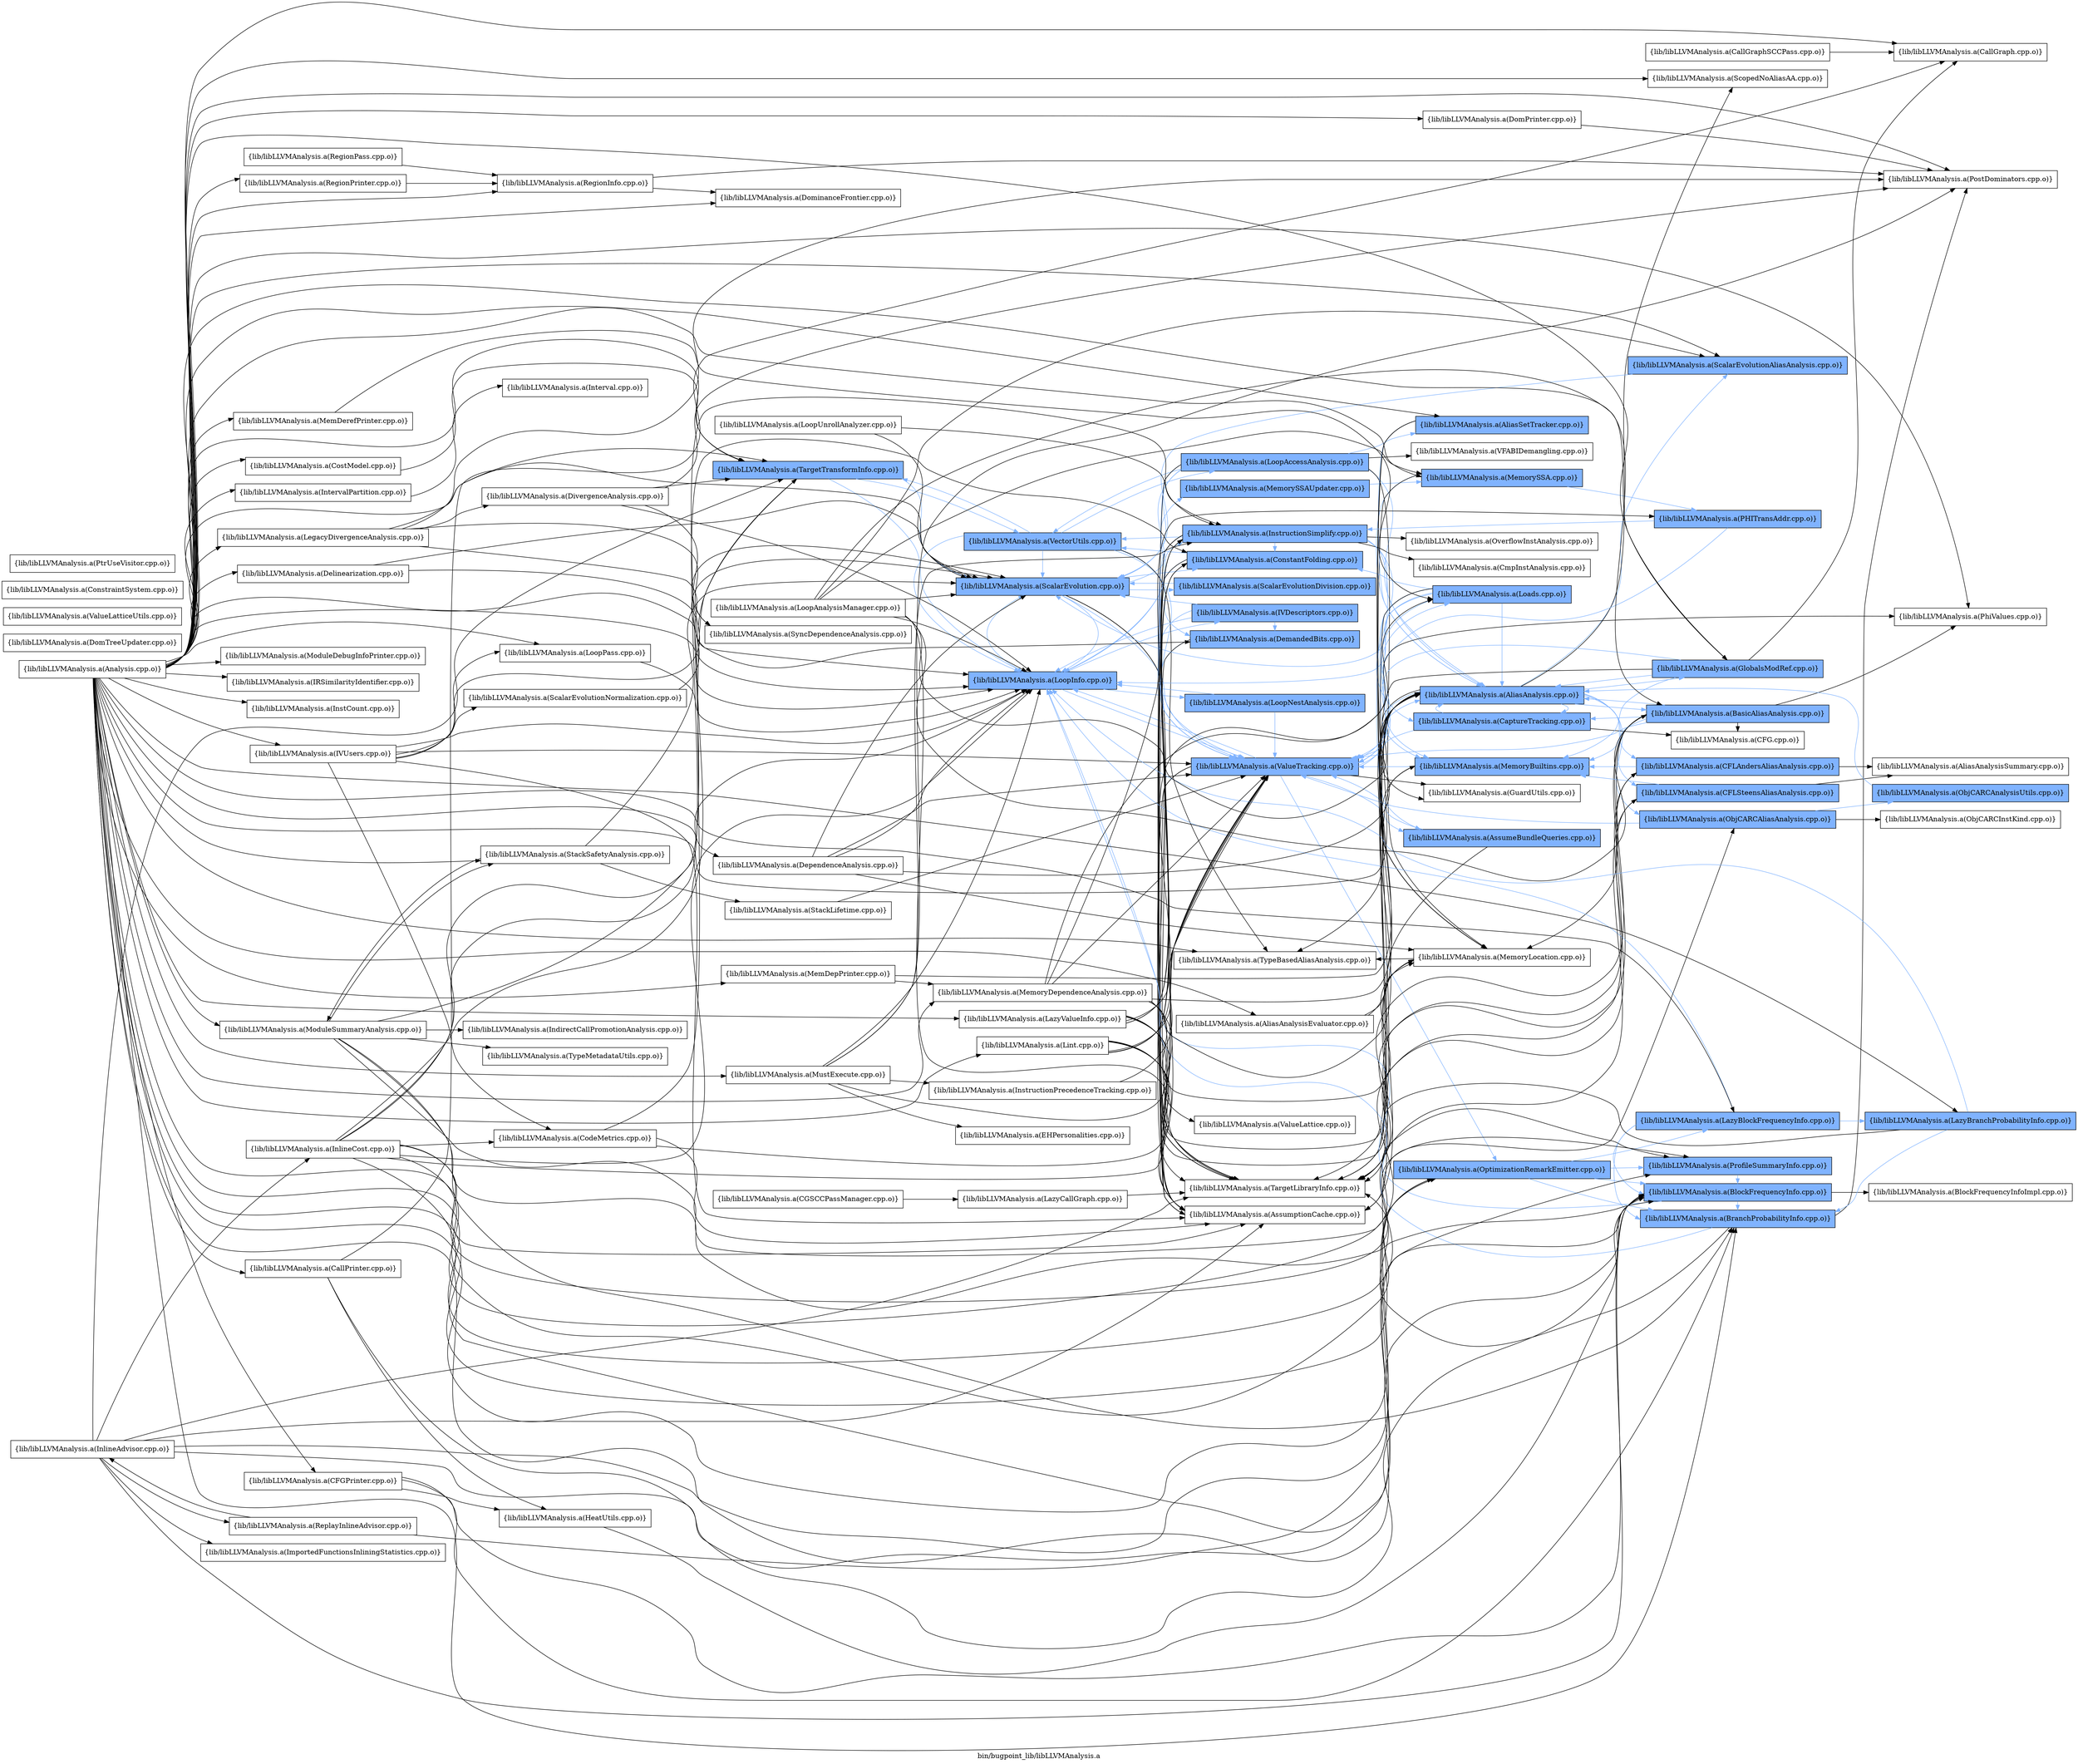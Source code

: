 digraph "bin/bugpoint_lib/libLLVMAnalysis.a" {
	label="bin/bugpoint_lib/libLLVMAnalysis.a";
	rankdir=LR;
	{ rank=same; Node0x55d75ad9ff48;  }
	{ rank=same; Node0x55d75ada60c8; Node0x55d75ada7978; Node0x55d75ad9d978;  }
	{ rank=same; Node0x55d75ada62f8; Node0x55d75ada5ad8; Node0x55d75ada8ff8; Node0x55d75ad9de28; Node0x55d75ad9dd88; Node0x55d75ad9d298; Node0x55d75ad990a8; Node0x55d75ada3508; Node0x55d75ada0308; Node0x55d75ad98248; Node0x55d75ad9fc78; Node0x55d75ad9cca8;  }
	{ rank=same; Node0x55d75adaa0d8; Node0x55d75ad9c7a8; Node0x55d75ada6898; Node0x55d75ad90778; Node0x55d75ad9a908; Node0x55d75ad96718; Node0x55d75ada79c8; Node0x55d75ad99e18; Node0x55d75ad98d38; Node0x55d75ada85a8; Node0x55d75ad9f318; Node0x55d75ada7fb8; Node0x55d75ada6988;  }
	{ rank=same; Node0x55d75ada5998; Node0x55d75ada8468; Node0x55d75ad9e418; Node0x55d75ad97258; Node0x55d75ad9afe8; Node0x55d75ad90f98; Node0x55d75ada32d8; Node0x55d75ad9ec38; Node0x55d75ad9e508; Node0x55d75ad989c8; Node0x55d75ad9ce38; Node0x55d75ada5b28; Node0x55d75ad98158;  }
	{ rank=same; Node0x55d75ad9ff48;  }
	{ rank=same; Node0x55d75ada60c8; Node0x55d75ada7978; Node0x55d75ad9d978;  }
	{ rank=same; Node0x55d75ada62f8; Node0x55d75ada5ad8; Node0x55d75ada8ff8; Node0x55d75ad9de28; Node0x55d75ad9dd88; Node0x55d75ad9d298; Node0x55d75ad990a8; Node0x55d75ada3508; Node0x55d75ada0308; Node0x55d75ad98248; Node0x55d75ad9fc78; Node0x55d75ad9cca8;  }
	{ rank=same; Node0x55d75adaa0d8; Node0x55d75ad9c7a8; Node0x55d75ada6898; Node0x55d75ad90778; Node0x55d75ad9a908; Node0x55d75ad96718; Node0x55d75ada79c8; Node0x55d75ad99e18; Node0x55d75ad98d38; Node0x55d75ada85a8; Node0x55d75ad9f318; Node0x55d75ada7fb8; Node0x55d75ada6988;  }
	{ rank=same; Node0x55d75ada5998; Node0x55d75ada8468; Node0x55d75ad9e418; Node0x55d75ad97258; Node0x55d75ad9afe8; Node0x55d75ad90f98; Node0x55d75ada32d8; Node0x55d75ad9ec38; Node0x55d75ad9e508; Node0x55d75ad989c8; Node0x55d75ad9ce38; Node0x55d75ada5b28; Node0x55d75ad98158;  }

	Node0x55d75ad9ff48 [shape=record,shape=box,group=1,style=filled,fillcolor="0.600000 0.5 1",label="{lib/libLLVMAnalysis.a(TargetTransformInfo.cpp.o)}"];
	Node0x55d75ad9ff48 -> Node0x55d75ada60c8[color="0.600000 0.5 1"];
	Node0x55d75ad9ff48 -> Node0x55d75ada7978[color="0.600000 0.5 1"];
	Node0x55d75ad9ff48 -> Node0x55d75ad9d978[color="0.600000 0.5 1"];
	Node0x55d75ad9c7a8 [shape=record,shape=box,group=1,style=filled,fillcolor="0.600000 0.5 1",label="{lib/libLLVMAnalysis.a(AliasAnalysis.cpp.o)}"];
	Node0x55d75ad9c7a8 -> Node0x55d75ada8468[color="0.600000 0.5 1"];
	Node0x55d75ad9c7a8 -> Node0x55d75ad9e418[color="0.600000 0.5 1"];
	Node0x55d75ad9c7a8 -> Node0x55d75ad97258[color="0.600000 0.5 1"];
	Node0x55d75ad9c7a8 -> Node0x55d75ad9afe8[color="0.600000 0.5 1"];
	Node0x55d75ad9c7a8 -> Node0x55d75ad99e18[color="0.600000 0.5 1"];
	Node0x55d75ad9c7a8 -> Node0x55d75ad90f98[color="0.600000 0.5 1"];
	Node0x55d75ad9c7a8 -> Node0x55d75ada7fb8;
	Node0x55d75ad9c7a8 -> Node0x55d75ada32d8[color="0.600000 0.5 1"];
	Node0x55d75ad9c7a8 -> Node0x55d75ada0308;
	Node0x55d75ad9c7a8 -> Node0x55d75ad9fc78;
	Node0x55d75ad9c7a8 -> Node0x55d75ad9ec38;
	Node0x55d75ad9c7a8 -> Node0x55d75ad9de28[color="0.600000 0.5 1"];
	Node0x55d75ad968f8 [shape=record,shape=box,group=0,label="{lib/libLLVMAnalysis.a(ModuleDebugInfoPrinter.cpp.o)}"];
	Node0x55d75ada9368 [shape=record,shape=box,group=0,label="{lib/libLLVMAnalysis.a(MustExecute.cpp.o)}"];
	Node0x55d75ada9368 -> Node0x55d75ada9ae8;
	Node0x55d75ada9368 -> Node0x55d75ad912b8;
	Node0x55d75ada9368 -> Node0x55d75ad990a8;
	Node0x55d75ada9368 -> Node0x55d75ada60c8;
	Node0x55d75ada9368 -> Node0x55d75ada5678;
	Node0x55d75ada9368 -> Node0x55d75ad9de28;
	Node0x55d75ada8468 [shape=record,shape=box,group=1,style=filled,fillcolor="0.600000 0.5 1",label="{lib/libLLVMAnalysis.a(ObjCARCAliasAnalysis.cpp.o)}"];
	Node0x55d75ada8468 -> Node0x55d75ada8be8[color="0.600000 0.5 1"];
	Node0x55d75ada8468 -> Node0x55d75ada8738;
	Node0x55d75ada8468 -> Node0x55d75ad9de28[color="0.600000 0.5 1"];
	Node0x55d75ad9f5e8 [shape=record,shape=box,group=0,label="{lib/libLLVMAnalysis.a(AliasAnalysisEvaluator.cpp.o)}"];
	Node0x55d75ad9f5e8 -> Node0x55d75ad9c7a8;
	Node0x55d75ad9f5e8 -> Node0x55d75ada7fb8;
	Node0x55d75ad9f318 [shape=record,shape=box,group=1,style=filled,fillcolor="0.600000 0.5 1",label="{lib/libLLVMAnalysis.a(AliasSetTracker.cpp.o)}"];
	Node0x55d75ad9f318 -> Node0x55d75ad9c7a8[color="0.600000 0.5 1"];
	Node0x55d75ad9f318 -> Node0x55d75ad90778;
	Node0x55d75ad9f318 -> Node0x55d75ada7fb8;
	Node0x55d75ad9f9f8 [shape=record,shape=box,group=0,label="{lib/libLLVMAnalysis.a(Analysis.cpp.o)}"];
	Node0x55d75ad9f9f8 -> Node0x55d75ad9c7a8;
	Node0x55d75ad9f9f8 -> Node0x55d75ad968f8;
	Node0x55d75ad9f9f8 -> Node0x55d75ad97618;
	Node0x55d75ad9f9f8 -> Node0x55d75ada9368;
	Node0x55d75ad9f9f8 -> Node0x55d75ada8468;
	Node0x55d75ad9f9f8 -> Node0x55d75ada6898;
	Node0x55d75ad9f9f8 -> Node0x55d75ad9f5e8;
	Node0x55d75ad9f9f8 -> Node0x55d75ad9f318;
	Node0x55d75ad9f9f8 -> Node0x55d75ad9e418;
	Node0x55d75ad9f9f8 -> Node0x55d75ad9e508;
	Node0x55d75ad9f9f8 -> Node0x55d75ad989c8;
	Node0x55d75ad9f9f8 -> Node0x55d75ad96538;
	Node0x55d75ad9f9f8 -> Node0x55d75ad97258;
	Node0x55d75ad9f9f8 -> Node0x55d75ad9afe8;
	Node0x55d75ad9f9f8 -> Node0x55d75ad9ad18;
	Node0x55d75ad9f9f8 -> Node0x55d75ad99ff8;
	Node0x55d75ad9f9f8 -> Node0x55d75ad98fb8;
	Node0x55d75ad9f9f8 -> Node0x55d75ad98dd8;
	Node0x55d75ad9f9f8 -> Node0x55d75ad98248;
	Node0x55d75ad9f9f8 -> Node0x55d75ad97fc8;
	Node0x55d75ad9f9f8 -> Node0x55d75ad979d8;
	Node0x55d75ad9f9f8 -> Node0x55d75ad91ad8;
	Node0x55d75ad9f9f8 -> Node0x55d75ad90f98;
	Node0x55d75ad9f9f8 -> Node0x55d75ad8f878;
	Node0x55d75ad9f9f8 -> Node0x55d75ad8f058;
	Node0x55d75ad9f9f8 -> Node0x55d75ad8e248;
	Node0x55d75ad9f9f8 -> Node0x55d75ad8dc58;
	Node0x55d75ad9f9f8 -> Node0x55d75ad9c488;
	Node0x55d75ad9f9f8 -> Node0x55d75ad9ce38;
	Node0x55d75ad9f9f8 -> Node0x55d75ad9ca78;
	Node0x55d75ad9f9f8 -> Node0x55d75ad99968;
	Node0x55d75ad9f9f8 -> Node0x55d75ad9b268;
	Node0x55d75ad9f9f8 -> Node0x55d75ada60c8;
	Node0x55d75ad9f9f8 -> Node0x55d75ada70b8;
	Node0x55d75ad9f9f8 -> Node0x55d75ada69d8;
	Node0x55d75ad9f9f8 -> Node0x55d75ada6cf8;
	Node0x55d75ad9f9f8 -> Node0x55d75ada7e28;
	Node0x55d75ad9f9f8 -> Node0x55d75adaa0d8;
	Node0x55d75ad9f9f8 -> Node0x55d75ada9e58;
	Node0x55d75ad9f9f8 -> Node0x55d75ada5678;
	Node0x55d75ad9f9f8 -> Node0x55d75ada62a8;
	Node0x55d75ad9f9f8 -> Node0x55d75ada71a8;
	Node0x55d75ad9f9f8 -> Node0x55d75ada7978;
	Node0x55d75ad9f9f8 -> Node0x55d75ada32d8;
	Node0x55d75ad9f9f8 -> Node0x55d75ada47c8;
	Node0x55d75ad9f9f8 -> Node0x55d75ad9ff48;
	Node0x55d75ad9f9f8 -> Node0x55d75ad9fc78;
	Node0x55d75ad9f9f8 -> Node0x55d75ad9ec38;
	Node0x55d75ad9e418 [shape=record,shape=box,group=1,style=filled,fillcolor="0.600000 0.5 1",label="{lib/libLLVMAnalysis.a(BasicAliasAnalysis.cpp.o)}"];
	Node0x55d75ad9e418 -> Node0x55d75ad9c7a8[color="0.600000 0.5 1"];
	Node0x55d75ad9e418 -> Node0x55d75ad9dd88;
	Node0x55d75ad9e418 -> Node0x55d75ad98158;
	Node0x55d75ad9e418 -> Node0x55d75ad99e18[color="0.600000 0.5 1"];
	Node0x55d75ad9e418 -> Node0x55d75ada85a8[color="0.600000 0.5 1"];
	Node0x55d75ad9e418 -> Node0x55d75ada7fb8;
	Node0x55d75ad9e418 -> Node0x55d75ada9e58;
	Node0x55d75ad9e418 -> Node0x55d75ada0308;
	Node0x55d75ad9e418 -> Node0x55d75ad9de28[color="0.600000 0.5 1"];
	Node0x55d75ad96538 [shape=record,shape=box,group=0,label="{lib/libLLVMAnalysis.a(CFGPrinter.cpp.o)}"];
	Node0x55d75ad96538 -> Node0x55d75ad9e508;
	Node0x55d75ad96538 -> Node0x55d75ad989c8;
	Node0x55d75ad96538 -> Node0x55d75ad90228;
	Node0x55d75ad97258 [shape=record,shape=box,group=1,style=filled,fillcolor="0.600000 0.5 1",label="{lib/libLLVMAnalysis.a(CFLAndersAliasAnalysis.cpp.o)}"];
	Node0x55d75ad97258 -> Node0x55d75ada5c68;
	Node0x55d75ad97258 -> Node0x55d75ada85a8[color="0.600000 0.5 1"];
	Node0x55d75ad97258 -> Node0x55d75ada0308;
	Node0x55d75ad9afe8 [shape=record,shape=box,group=1,style=filled,fillcolor="0.600000 0.5 1",label="{lib/libLLVMAnalysis.a(CFLSteensAliasAnalysis.cpp.o)}"];
	Node0x55d75ad9afe8 -> Node0x55d75ada5c68;
	Node0x55d75ad9afe8 -> Node0x55d75ada85a8[color="0.600000 0.5 1"];
	Node0x55d75ad9afe8 -> Node0x55d75ada0308;
	Node0x55d75ad99ff8 [shape=record,shape=box,group=0,label="{lib/libLLVMAnalysis.a(CallPrinter.cpp.o)}"];
	Node0x55d75ad99ff8 -> Node0x55d75ad9e508;
	Node0x55d75ad99ff8 -> Node0x55d75ad9ad18;
	Node0x55d75ad99ff8 -> Node0x55d75ad90228;
	Node0x55d75ad98fb8 [shape=record,shape=box,group=0,label="{lib/libLLVMAnalysis.a(CostModel.cpp.o)}"];
	Node0x55d75ad98fb8 -> Node0x55d75ad9ff48;
	Node0x55d75ad97fc8 [shape=record,shape=box,group=0,label="{lib/libLLVMAnalysis.a(DependenceAnalysis.cpp.o)}"];
	Node0x55d75ad97fc8 -> Node0x55d75ad9c7a8;
	Node0x55d75ad97fc8 -> Node0x55d75ada60c8;
	Node0x55d75ad97fc8 -> Node0x55d75ada7fb8;
	Node0x55d75ad97fc8 -> Node0x55d75ada7978;
	Node0x55d75ad97fc8 -> Node0x55d75ad9de28;
	Node0x55d75ad979d8 [shape=record,shape=box,group=0,label="{lib/libLLVMAnalysis.a(DomPrinter.cpp.o)}"];
	Node0x55d75ad979d8 -> Node0x55d75ada5678;
	Node0x55d75ad90f98 [shape=record,shape=box,group=1,style=filled,fillcolor="0.600000 0.5 1",label="{lib/libLLVMAnalysis.a(GlobalsModRef.cpp.o)}"];
	Node0x55d75ad90f98 -> Node0x55d75ad9c7a8[color="0.600000 0.5 1"];
	Node0x55d75ad90f98 -> Node0x55d75ad9ad18;
	Node0x55d75ad90f98 -> Node0x55d75ada85a8[color="0.600000 0.5 1"];
	Node0x55d75ad90f98 -> Node0x55d75ada0308;
	Node0x55d75ad90f98 -> Node0x55d75ad9de28[color="0.600000 0.5 1"];
	Node0x55d75ad8e248 [shape=record,shape=box,group=0,label="{lib/libLLVMAnalysis.a(InstCount.cpp.o)}"];
	Node0x55d75ad8dc58 [shape=record,shape=box,group=0,label="{lib/libLLVMAnalysis.a(IntervalPartition.cpp.o)}"];
	Node0x55d75ad8dc58 -> Node0x55d75ad8d438;
	Node0x55d75ad9ca78 [shape=record,shape=box,group=0,label="{lib/libLLVMAnalysis.a(LazyValueInfo.cpp.o)}"];
	Node0x55d75ad9ca78 -> Node0x55d75ad9dd88;
	Node0x55d75ad9ca78 -> Node0x55d75ad9d298;
	Node0x55d75ad9ca78 -> Node0x55d75ad990a8;
	Node0x55d75ad9ca78 -> Node0x55d75ada0308;
	Node0x55d75ad9ca78 -> Node0x55d75ad9e148;
	Node0x55d75ad9ca78 -> Node0x55d75ad9de28;
	Node0x55d75ad99968 [shape=record,shape=box,group=0,label="{lib/libLLVMAnalysis.a(LegacyDivergenceAnalysis.cpp.o)}"];
	Node0x55d75ad99968 -> Node0x55d75ad9a638;
	Node0x55d75ad99968 -> Node0x55d75ada60c8;
	Node0x55d75ad99968 -> Node0x55d75ada5678;
	Node0x55d75ad99968 -> Node0x55d75ada1488;
	Node0x55d75ad99968 -> Node0x55d75ad9ff48;
	Node0x55d75ad9b268 [shape=record,shape=box,group=0,label="{lib/libLLVMAnalysis.a(Lint.cpp.o)}"];
	Node0x55d75ad9b268 -> Node0x55d75ad9c7a8;
	Node0x55d75ad9b268 -> Node0x55d75ad9dd88;
	Node0x55d75ad9b268 -> Node0x55d75ad9d298;
	Node0x55d75ad9b268 -> Node0x55d75ad990a8;
	Node0x55d75ad9b268 -> Node0x55d75ad9a908;
	Node0x55d75ad9b268 -> Node0x55d75ada7fb8;
	Node0x55d75ad9b268 -> Node0x55d75ada0308;
	Node0x55d75ad9b268 -> Node0x55d75ad9de28;
	Node0x55d75ada69d8 [shape=record,shape=box,group=0,label="{lib/libLLVMAnalysis.a(MemDepPrinter.cpp.o)}"];
	Node0x55d75ada69d8 -> Node0x55d75ad9c7a8;
	Node0x55d75ada69d8 -> Node0x55d75ada7e28;
	Node0x55d75ada6cf8 [shape=record,shape=box,group=0,label="{lib/libLLVMAnalysis.a(MemDerefPrinter.cpp.o)}"];
	Node0x55d75ada6cf8 -> Node0x55d75ad9a908;
	Node0x55d75ada5678 [shape=record,shape=box,group=0,label="{lib/libLLVMAnalysis.a(PostDominators.cpp.o)}"];
	Node0x55d75ada62a8 [shape=record,shape=box,group=0,label="{lib/libLLVMAnalysis.a(RegionInfo.cpp.o)}"];
	Node0x55d75ada62a8 -> Node0x55d75ad91ad8;
	Node0x55d75ada62a8 -> Node0x55d75ada5678;
	Node0x55d75ada6a28 [shape=record,shape=box,group=0,label="{lib/libLLVMAnalysis.a(RegionPass.cpp.o)}"];
	Node0x55d75ada6a28 -> Node0x55d75ada62a8;
	Node0x55d75ada71a8 [shape=record,shape=box,group=0,label="{lib/libLLVMAnalysis.a(RegionPrinter.cpp.o)}"];
	Node0x55d75ada71a8 -> Node0x55d75ada62a8;
	Node0x55d75ada7978 [shape=record,shape=box,group=1,style=filled,fillcolor="0.600000 0.5 1",label="{lib/libLLVMAnalysis.a(ScalarEvolution.cpp.o)}"];
	Node0x55d75ada7978 -> Node0x55d75ad9dd88;
	Node0x55d75ada7978 -> Node0x55d75ad9d298[color="0.600000 0.5 1"];
	Node0x55d75ada7978 -> Node0x55d75ad990a8[color="0.600000 0.5 1"];
	Node0x55d75ada7978 -> Node0x55d75ada60c8[color="0.600000 0.5 1"];
	Node0x55d75ada7978 -> Node0x55d75ada3508[color="0.600000 0.5 1"];
	Node0x55d75ada7978 -> Node0x55d75ada0308;
	Node0x55d75ada7978 -> Node0x55d75ad9de28[color="0.600000 0.5 1"];
	Node0x55d75ada32d8 [shape=record,shape=box,group=1,style=filled,fillcolor="0.600000 0.5 1",label="{lib/libLLVMAnalysis.a(ScalarEvolutionAliasAnalysis.cpp.o)}"];
	Node0x55d75ada32d8 -> Node0x55d75ada7978[color="0.600000 0.5 1"];
	Node0x55d75ada0308 [shape=record,shape=box,group=0,label="{lib/libLLVMAnalysis.a(TargetLibraryInfo.cpp.o)}"];
	Node0x55d75ad9fc78 [shape=record,shape=box,group=0,label="{lib/libLLVMAnalysis.a(TypeBasedAliasAnalysis.cpp.o)}"];
	Node0x55d75ad9ec38 [shape=record,shape=box,group=0,label="{lib/libLLVMAnalysis.a(ScopedNoAliasAA.cpp.o)}"];
	Node0x55d75ad912b8 [shape=record,shape=box,group=0,label="{lib/libLLVMAnalysis.a(EHPersonalities.cpp.o)}"];
	Node0x55d75ad9d978 [shape=record,shape=box,group=1,style=filled,fillcolor="0.600000 0.5 1",label="{lib/libLLVMAnalysis.a(VectorUtils.cpp.o)}"];
	Node0x55d75ad9d978 -> Node0x55d75ad98248[color="0.600000 0.5 1"];
	Node0x55d75ad9d978 -> Node0x55d75ada60c8[color="0.600000 0.5 1"];
	Node0x55d75ad9d978 -> Node0x55d75ada7978[color="0.600000 0.5 1"];
	Node0x55d75ad9d978 -> Node0x55d75ad9ff48[color="0.600000 0.5 1"];
	Node0x55d75ad9d978 -> Node0x55d75ad9fc78;
	Node0x55d75ad9d978 -> Node0x55d75ad9de28[color="0.600000 0.5 1"];
	Node0x55d75ad9d978 -> Node0x55d75ad9cca8[color="0.600000 0.5 1"];
	Node0x55d75ad9de28 [shape=record,shape=box,group=1,style=filled,fillcolor="0.600000 0.5 1",label="{lib/libLLVMAnalysis.a(ValueTracking.cpp.o)}"];
	Node0x55d75ad9de28 -> Node0x55d75ad9c7a8[color="0.600000 0.5 1"];
	Node0x55d75ad9de28 -> Node0x55d75ada6898[color="0.600000 0.5 1"];
	Node0x55d75ad9de28 -> Node0x55d75ad9dd88;
	Node0x55d75ad9de28 -> Node0x55d75ad90778;
	Node0x55d75ad9de28 -> Node0x55d75ad9a908[color="0.600000 0.5 1"];
	Node0x55d75ad9de28 -> Node0x55d75ad96718[color="0.600000 0.5 1"];
	Node0x55d75ad9de28 -> Node0x55d75ada60c8[color="0.600000 0.5 1"];
	Node0x55d75ad9de28 -> Node0x55d75ada0308;
	Node0x55d75ada5b28 [shape=record,shape=box,group=1,style=filled,fillcolor="0.600000 0.5 1",label="{lib/libLLVMAnalysis.a(ProfileSummaryInfo.cpp.o)}"];
	Node0x55d75ada5b28 -> Node0x55d75ad9e508[color="0.600000 0.5 1"];
	Node0x55d75ad96d08 [shape=record,shape=box,group=0,label="{lib/libLLVMAnalysis.a(DomTreeUpdater.cpp.o)}"];
	Node0x55d75ada60c8 [shape=record,shape=box,group=1,style=filled,fillcolor="0.600000 0.5 1",label="{lib/libLLVMAnalysis.a(LoopInfo.cpp.o)}"];
	Node0x55d75ada60c8 -> Node0x55d75ada62f8[color="0.600000 0.5 1"];
	Node0x55d75ada60c8 -> Node0x55d75ada5ad8[color="0.600000 0.5 1"];
	Node0x55d75ada60c8 -> Node0x55d75ada8ff8[color="0.600000 0.5 1"];
	Node0x55d75ada60c8 -> Node0x55d75ada7978[color="0.600000 0.5 1"];
	Node0x55d75ada60c8 -> Node0x55d75ad9de28[color="0.600000 0.5 1"];
	Node0x55d75ad99e18 [shape=record,shape=box,group=1,style=filled,fillcolor="0.600000 0.5 1",label="{lib/libLLVMAnalysis.a(CaptureTracking.cpp.o)}"];
	Node0x55d75ad99e18 -> Node0x55d75ad9c7a8[color="0.600000 0.5 1"];
	Node0x55d75ad99e18 -> Node0x55d75ad98158;
	Node0x55d75ad99e18 -> Node0x55d75ad9de28[color="0.600000 0.5 1"];
	Node0x55d75ada7fb8 [shape=record,shape=box,group=0,label="{lib/libLLVMAnalysis.a(MemoryLocation.cpp.o)}"];
	Node0x55d75ada7fb8 -> Node0x55d75ada0308;
	Node0x55d75ada7fb8 -> Node0x55d75ad9fc78;
	Node0x55d75ad90778 [shape=record,shape=box,group=0,label="{lib/libLLVMAnalysis.a(GuardUtils.cpp.o)}"];
	Node0x55d75ad97618 [shape=record,shape=box,group=0,label="{lib/libLLVMAnalysis.a(ModuleSummaryAnalysis.cpp.o)}"];
	Node0x55d75ad97618 -> Node0x55d75ada9688;
	Node0x55d75ad97618 -> Node0x55d75ad9e508;
	Node0x55d75ad97618 -> Node0x55d75ad989c8;
	Node0x55d75ad97618 -> Node0x55d75ada60c8;
	Node0x55d75ad97618 -> Node0x55d75ada5b28;
	Node0x55d75ad97618 -> Node0x55d75ada47c8;
	Node0x55d75ad97618 -> Node0x55d75ad9ef58;
	Node0x55d75ada6898 [shape=record,shape=box,group=1,style=filled,fillcolor="0.600000 0.5 1",label="{lib/libLLVMAnalysis.a(OptimizationRemarkEmitter.cpp.o)}"];
	Node0x55d75ada6898 -> Node0x55d75ad9e508[color="0.600000 0.5 1"];
	Node0x55d75ada6898 -> Node0x55d75ad989c8[color="0.600000 0.5 1"];
	Node0x55d75ada6898 -> Node0x55d75ad9ce38[color="0.600000 0.5 1"];
	Node0x55d75ada6898 -> Node0x55d75ada5b28[color="0.600000 0.5 1"];
	Node0x55d75ad9e508 [shape=record,shape=box,group=1,style=filled,fillcolor="0.600000 0.5 1",label="{lib/libLLVMAnalysis.a(BlockFrequencyInfo.cpp.o)}"];
	Node0x55d75ad9e508 -> Node0x55d75ad97d98;
	Node0x55d75ad9e508 -> Node0x55d75ad989c8[color="0.600000 0.5 1"];
	Node0x55d75ad9e508 -> Node0x55d75ada60c8[color="0.600000 0.5 1"];
	Node0x55d75ad989c8 [shape=record,shape=box,group=1,style=filled,fillcolor="0.600000 0.5 1",label="{lib/libLLVMAnalysis.a(BranchProbabilityInfo.cpp.o)}"];
	Node0x55d75ad989c8 -> Node0x55d75ada60c8[color="0.600000 0.5 1"];
	Node0x55d75ad989c8 -> Node0x55d75ada5678;
	Node0x55d75ad989c8 -> Node0x55d75ada0308;
	Node0x55d75ad9ad18 [shape=record,shape=box,group=0,label="{lib/libLLVMAnalysis.a(CallGraph.cpp.o)}"];
	Node0x55d75ad98dd8 [shape=record,shape=box,group=0,label="{lib/libLLVMAnalysis.a(Delinearization.cpp.o)}"];
	Node0x55d75ad98dd8 -> Node0x55d75ada60c8;
	Node0x55d75ad98dd8 -> Node0x55d75ada7978;
	Node0x55d75ad98248 [shape=record,shape=box,group=1,style=filled,fillcolor="0.600000 0.5 1",label="{lib/libLLVMAnalysis.a(DemandedBits.cpp.o)}"];
	Node0x55d75ad98248 -> Node0x55d75ad9dd88;
	Node0x55d75ad98248 -> Node0x55d75ad9de28[color="0.600000 0.5 1"];
	Node0x55d75ad91ad8 [shape=record,shape=box,group=0,label="{lib/libLLVMAnalysis.a(DominanceFrontier.cpp.o)}"];
	Node0x55d75ad8f878 [shape=record,shape=box,group=0,label="{lib/libLLVMAnalysis.a(IRSimilarityIdentifier.cpp.o)}"];
	Node0x55d75ad8f058 [shape=record,shape=box,group=0,label="{lib/libLLVMAnalysis.a(IVUsers.cpp.o)}"];
	Node0x55d75ad8f058 -> Node0x55d75ad9dd88;
	Node0x55d75ad8f058 -> Node0x55d75ad8ea18;
	Node0x55d75ad8f058 -> Node0x55d75ada60c8;
	Node0x55d75ad8f058 -> Node0x55d75ada70b8;
	Node0x55d75ad8f058 -> Node0x55d75ada7978;
	Node0x55d75ad8f058 -> Node0x55d75ada4228;
	Node0x55d75ad8f058 -> Node0x55d75ad9de28;
	Node0x55d75ad9c488 [shape=record,shape=box,group=1,style=filled,fillcolor="0.600000 0.5 1",label="{lib/libLLVMAnalysis.a(LazyBranchProbabilityInfo.cpp.o)}"];
	Node0x55d75ad9c488 -> Node0x55d75ad989c8[color="0.600000 0.5 1"];
	Node0x55d75ad9c488 -> Node0x55d75ada60c8[color="0.600000 0.5 1"];
	Node0x55d75ad9c488 -> Node0x55d75ada0308;
	Node0x55d75ad9ce38 [shape=record,shape=box,group=1,style=filled,fillcolor="0.600000 0.5 1",label="{lib/libLLVMAnalysis.a(LazyBlockFrequencyInfo.cpp.o)}"];
	Node0x55d75ad9ce38 -> Node0x55d75ad9e508[color="0.600000 0.5 1"];
	Node0x55d75ad9ce38 -> Node0x55d75ad989c8[color="0.600000 0.5 1"];
	Node0x55d75ad9ce38 -> Node0x55d75ad9c488[color="0.600000 0.5 1"];
	Node0x55d75ad9ce38 -> Node0x55d75ada60c8[color="0.600000 0.5 1"];
	Node0x55d75ada70b8 [shape=record,shape=box,group=0,label="{lib/libLLVMAnalysis.a(LoopPass.cpp.o)}"];
	Node0x55d75ada70b8 -> Node0x55d75ada60c8;
	Node0x55d75ada7e28 [shape=record,shape=box,group=0,label="{lib/libLLVMAnalysis.a(MemoryDependenceAnalysis.cpp.o)}"];
	Node0x55d75ada7e28 -> Node0x55d75ad9c7a8;
	Node0x55d75ada7e28 -> Node0x55d75ada5998;
	Node0x55d75ada7e28 -> Node0x55d75ad9dd88;
	Node0x55d75ada7e28 -> Node0x55d75ada85a8;
	Node0x55d75ada7e28 -> Node0x55d75ada7fb8;
	Node0x55d75ada7e28 -> Node0x55d75ada9e58;
	Node0x55d75ada7e28 -> Node0x55d75ada0308;
	Node0x55d75ada7e28 -> Node0x55d75ad9de28;
	Node0x55d75adaa0d8 [shape=record,shape=box,group=1,style=filled,fillcolor="0.600000 0.5 1",label="{lib/libLLVMAnalysis.a(MemorySSA.cpp.o)}"];
	Node0x55d75adaa0d8 -> Node0x55d75ad9c7a8[color="0.600000 0.5 1"];
	Node0x55d75adaa0d8 -> Node0x55d75ada5998[color="0.600000 0.5 1"];
	Node0x55d75adaa0d8 -> Node0x55d75ada7fb8;
	Node0x55d75ada9e58 [shape=record,shape=box,group=0,label="{lib/libLLVMAnalysis.a(PhiValues.cpp.o)}"];
	Node0x55d75ada47c8 [shape=record,shape=box,group=0,label="{lib/libLLVMAnalysis.a(StackSafetyAnalysis.cpp.o)}"];
	Node0x55d75ada47c8 -> Node0x55d75ad97618;
	Node0x55d75ada47c8 -> Node0x55d75ada7978;
	Node0x55d75ada47c8 -> Node0x55d75ada1118;
	Node0x55d75ad9dd88 [shape=record,shape=box,group=0,label="{lib/libLLVMAnalysis.a(AssumptionCache.cpp.o)}"];
	Node0x55d75ad98158 [shape=record,shape=box,group=0,label="{lib/libLLVMAnalysis.a(CFG.cpp.o)}"];
	Node0x55d75ada85a8 [shape=record,shape=box,group=1,style=filled,fillcolor="0.600000 0.5 1",label="{lib/libLLVMAnalysis.a(MemoryBuiltins.cpp.o)}"];
	Node0x55d75ada85a8 -> Node0x55d75ada0308;
	Node0x55d75ada85a8 -> Node0x55d75ad9de28[color="0.600000 0.5 1"];
	Node0x55d75ad97d98 [shape=record,shape=box,group=0,label="{lib/libLLVMAnalysis.a(BlockFrequencyInfoImpl.cpp.o)}"];
	Node0x55d75ad90228 [shape=record,shape=box,group=0,label="{lib/libLLVMAnalysis.a(HeatUtils.cpp.o)}"];
	Node0x55d75ad90228 -> Node0x55d75ad9e508;
	Node0x55d75ada5c68 [shape=record,shape=box,group=0,label="{lib/libLLVMAnalysis.a(AliasAnalysisSummary.cpp.o)}"];
	Node0x55d75ad8ea18 [shape=record,shape=box,group=0,label="{lib/libLLVMAnalysis.a(CodeMetrics.cpp.o)}"];
	Node0x55d75ad8ea18 -> Node0x55d75ad9dd88;
	Node0x55d75ad8ea18 -> Node0x55d75ad9ff48;
	Node0x55d75ad8ea18 -> Node0x55d75ad9de28;
	Node0x55d75ada4228 [shape=record,shape=box,group=0,label="{lib/libLLVMAnalysis.a(ScalarEvolutionNormalization.cpp.o)}"];
	Node0x55d75ada4228 -> Node0x55d75ada7978;
	Node0x55d75ad8d438 [shape=record,shape=box,group=0,label="{lib/libLLVMAnalysis.a(Interval.cpp.o)}"];
	Node0x55d75ad9d298 [shape=record,shape=box,group=1,style=filled,fillcolor="0.600000 0.5 1",label="{lib/libLLVMAnalysis.a(ConstantFolding.cpp.o)}"];
	Node0x55d75ad9d298 -> Node0x55d75ada0308;
	Node0x55d75ad9d298 -> Node0x55d75ad9de28[color="0.600000 0.5 1"];
	Node0x55d75ad9d298 -> Node0x55d75ad9d978[color="0.600000 0.5 1"];
	Node0x55d75ad990a8 [shape=record,shape=box,group=1,style=filled,fillcolor="0.600000 0.5 1",label="{lib/libLLVMAnalysis.a(InstructionSimplify.cpp.o)}"];
	Node0x55d75ad990a8 -> Node0x55d75ad9c7a8[color="0.600000 0.5 1"];
	Node0x55d75ad990a8 -> Node0x55d75ada79c8;
	Node0x55d75ad990a8 -> Node0x55d75ad9dd88;
	Node0x55d75ad990a8 -> Node0x55d75ad99e18[color="0.600000 0.5 1"];
	Node0x55d75ad990a8 -> Node0x55d75ad9d298[color="0.600000 0.5 1"];
	Node0x55d75ad990a8 -> Node0x55d75ad98d38;
	Node0x55d75ad990a8 -> Node0x55d75ada85a8[color="0.600000 0.5 1"];
	Node0x55d75ad990a8 -> Node0x55d75ada0308;
	Node0x55d75ad990a8 -> Node0x55d75ad9de28[color="0.600000 0.5 1"];
	Node0x55d75ad990a8 -> Node0x55d75ad9d978[color="0.600000 0.5 1"];
	Node0x55d75ad9e148 [shape=record,shape=box,group=0,label="{lib/libLLVMAnalysis.a(ValueLattice.cpp.o)}"];
	Node0x55d75ada79c8 [shape=record,shape=box,group=0,label="{lib/libLLVMAnalysis.a(OverflowInstAnalysis.cpp.o)}"];
	Node0x55d75ad98d38 [shape=record,shape=box,group=0,label="{lib/libLLVMAnalysis.a(CmpInstAnalysis.cpp.o)}"];
	Node0x55d75ad9a638 [shape=record,shape=box,group=0,label="{lib/libLLVMAnalysis.a(DivergenceAnalysis.cpp.o)}"];
	Node0x55d75ad9a638 -> Node0x55d75ada60c8;
	Node0x55d75ad9a638 -> Node0x55d75ada5678;
	Node0x55d75ad9a638 -> Node0x55d75ada1488;
	Node0x55d75ad9a638 -> Node0x55d75ad9ff48;
	Node0x55d75ada1488 [shape=record,shape=box,group=0,label="{lib/libLLVMAnalysis.a(SyncDependenceAnalysis.cpp.o)}"];
	Node0x55d75ad9a908 [shape=record,shape=box,group=1,style=filled,fillcolor="0.600000 0.5 1",label="{lib/libLLVMAnalysis.a(Loads.cpp.o)}"];
	Node0x55d75ad9a908 -> Node0x55d75ad9c7a8[color="0.600000 0.5 1"];
	Node0x55d75ad9a908 -> Node0x55d75ad9d298[color="0.600000 0.5 1"];
	Node0x55d75ad9a908 -> Node0x55d75ad96718[color="0.600000 0.5 1"];
	Node0x55d75ad9a908 -> Node0x55d75ada60c8[color="0.600000 0.5 1"];
	Node0x55d75ad9a908 -> Node0x55d75ada85a8[color="0.600000 0.5 1"];
	Node0x55d75ad9a908 -> Node0x55d75ada7fb8;
	Node0x55d75ad9a908 -> Node0x55d75ada7978[color="0.600000 0.5 1"];
	Node0x55d75ad9a908 -> Node0x55d75ad9de28[color="0.600000 0.5 1"];
	Node0x55d75ad96718 [shape=record,shape=box,group=1,style=filled,fillcolor="0.600000 0.5 1",label="{lib/libLLVMAnalysis.a(AssumeBundleQueries.cpp.o)}"];
	Node0x55d75ad96718 -> Node0x55d75ad9dd88;
	Node0x55d75ad96718 -> Node0x55d75ad9de28[color="0.600000 0.5 1"];
	Node0x55d75ada62f8 [shape=record,shape=box,group=1,style=filled,fillcolor="0.600000 0.5 1",label="{lib/libLLVMAnalysis.a(IVDescriptors.cpp.o)}"];
	Node0x55d75ada62f8 -> Node0x55d75ad98248[color="0.600000 0.5 1"];
	Node0x55d75ada62f8 -> Node0x55d75ada60c8[color="0.600000 0.5 1"];
	Node0x55d75ada62f8 -> Node0x55d75ada7978[color="0.600000 0.5 1"];
	Node0x55d75ada62f8 -> Node0x55d75ad9de28[color="0.600000 0.5 1"];
	Node0x55d75ada5ad8 [shape=record,shape=box,group=1,style=filled,fillcolor="0.600000 0.5 1",label="{lib/libLLVMAnalysis.a(LoopNestAnalysis.cpp.o)}"];
	Node0x55d75ada5ad8 -> Node0x55d75ada60c8[color="0.600000 0.5 1"];
	Node0x55d75ada5ad8 -> Node0x55d75ad9de28[color="0.600000 0.5 1"];
	Node0x55d75ada8ff8 [shape=record,shape=box,group=1,style=filled,fillcolor="0.600000 0.5 1",label="{lib/libLLVMAnalysis.a(MemorySSAUpdater.cpp.o)}"];
	Node0x55d75ada8ff8 -> Node0x55d75adaa0d8[color="0.600000 0.5 1"];
	Node0x55d75ada5998 [shape=record,shape=box,group=1,style=filled,fillcolor="0.600000 0.5 1",label="{lib/libLLVMAnalysis.a(PHITransAddr.cpp.o)}"];
	Node0x55d75ada5998 -> Node0x55d75ad990a8[color="0.600000 0.5 1"];
	Node0x55d75ada5998 -> Node0x55d75ad9de28[color="0.600000 0.5 1"];
	Node0x55d75ada9688 [shape=record,shape=box,group=0,label="{lib/libLLVMAnalysis.a(IndirectCallPromotionAnalysis.cpp.o)}"];
	Node0x55d75ad9ef58 [shape=record,shape=box,group=0,label="{lib/libLLVMAnalysis.a(TypeMetadataUtils.cpp.o)}"];
	Node0x55d75ada9ae8 [shape=record,shape=box,group=0,label="{lib/libLLVMAnalysis.a(InstructionPrecedenceTracking.cpp.o)}"];
	Node0x55d75ada9ae8 -> Node0x55d75ad9de28;
	Node0x55d75ada8be8 [shape=record,shape=box,group=1,style=filled,fillcolor="0.600000 0.5 1",label="{lib/libLLVMAnalysis.a(ObjCARCAnalysisUtils.cpp.o)}"];
	Node0x55d75ada8be8 -> Node0x55d75ad9c7a8[color="0.600000 0.5 1"];
	Node0x55d75ada8738 [shape=record,shape=box,group=0,label="{lib/libLLVMAnalysis.a(ObjCARCInstKind.cpp.o)}"];
	Node0x55d75ada3508 [shape=record,shape=box,group=1,style=filled,fillcolor="0.600000 0.5 1",label="{lib/libLLVMAnalysis.a(ScalarEvolutionDivision.cpp.o)}"];
	Node0x55d75ada3508 -> Node0x55d75ada7978[color="0.600000 0.5 1"];
	Node0x55d75ada1118 [shape=record,shape=box,group=0,label="{lib/libLLVMAnalysis.a(StackLifetime.cpp.o)}"];
	Node0x55d75ada1118 -> Node0x55d75ad9de28;
	Node0x55d75ad9cca8 [shape=record,shape=box,group=1,style=filled,fillcolor="0.600000 0.5 1",label="{lib/libLLVMAnalysis.a(LoopAccessAnalysis.cpp.o)}"];
	Node0x55d75ad9cca8 -> Node0x55d75ad9c7a8[color="0.600000 0.5 1"];
	Node0x55d75ad9cca8 -> Node0x55d75ad9f318[color="0.600000 0.5 1"];
	Node0x55d75ad9cca8 -> Node0x55d75ada60c8[color="0.600000 0.5 1"];
	Node0x55d75ad9cca8 -> Node0x55d75ada7fb8;
	Node0x55d75ad9cca8 -> Node0x55d75ada7978[color="0.600000 0.5 1"];
	Node0x55d75ad9cca8 -> Node0x55d75ada0308;
	Node0x55d75ad9cca8 -> Node0x55d75ad9de28[color="0.600000 0.5 1"];
	Node0x55d75ad9cca8 -> Node0x55d75ad9d978[color="0.600000 0.5 1"];
	Node0x55d75ad9cca8 -> Node0x55d75ada6988;
	Node0x55d75ada6988 [shape=record,shape=box,group=0,label="{lib/libLLVMAnalysis.a(VFABIDemangling.cpp.o)}"];
	Node0x55d75ada57b8 [shape=record,shape=box,group=0,label="{lib/libLLVMAnalysis.a(InlineCost.cpp.o)}"];
	Node0x55d75ada57b8 -> Node0x55d75ada6898;
	Node0x55d75ada57b8 -> Node0x55d75ad9dd88;
	Node0x55d75ada57b8 -> Node0x55d75ad9e508;
	Node0x55d75ada57b8 -> Node0x55d75ad8ea18;
	Node0x55d75ada57b8 -> Node0x55d75ad9d298;
	Node0x55d75ada57b8 -> Node0x55d75ad990a8;
	Node0x55d75ada57b8 -> Node0x55d75ada60c8;
	Node0x55d75ada57b8 -> Node0x55d75ada5b28;
	Node0x55d75ada57b8 -> Node0x55d75ad9ff48;
	Node0x55d75ada57b8 -> Node0x55d75ad9de28;
	Node0x55d75ada0218 [shape=record,shape=box,group=0,label="{lib/libLLVMAnalysis.a(CallGraphSCCPass.cpp.o)}"];
	Node0x55d75ada0218 -> Node0x55d75ad9ad18;
	Node0x55d75ad8eab8 [shape=record,shape=box,group=0,label="{lib/libLLVMAnalysis.a(InlineAdvisor.cpp.o)}"];
	Node0x55d75ad8eab8 -> Node0x55d75ada6898;
	Node0x55d75ad8eab8 -> Node0x55d75ad9dd88;
	Node0x55d75ad8eab8 -> Node0x55d75ad9e508;
	Node0x55d75ad8eab8 -> Node0x55d75ada5b28;
	Node0x55d75ad8eab8 -> Node0x55d75ada0308;
	Node0x55d75ad8eab8 -> Node0x55d75ad9ff48;
	Node0x55d75ad8eab8 -> Node0x55d75ada57b8;
	Node0x55d75ad8eab8 -> Node0x55d75ad8c4e8;
	Node0x55d75ad8eab8 -> Node0x55d75ad98f68;
	Node0x55d75ad8c4e8 [shape=record,shape=box,group=0,label="{lib/libLLVMAnalysis.a(ImportedFunctionsInliningStatistics.cpp.o)}"];
	Node0x55d75ad98f68 [shape=record,shape=box,group=0,label="{lib/libLLVMAnalysis.a(ReplayInlineAdvisor.cpp.o)}"];
	Node0x55d75ad98f68 -> Node0x55d75ada6898;
	Node0x55d75ad98f68 -> Node0x55d75ad8eab8;
	Node0x55d75ad9a958 [shape=record,shape=box,group=0,label="{lib/libLLVMAnalysis.a(CGSCCPassManager.cpp.o)}"];
	Node0x55d75ad9a958 -> Node0x55d75ad9b038;
	Node0x55d75ad9b038 [shape=record,shape=box,group=0,label="{lib/libLLVMAnalysis.a(LazyCallGraph.cpp.o)}"];
	Node0x55d75ad9b038 -> Node0x55d75ada0308;
	Node0x55d75ad9be98 [shape=record,shape=box,group=0,label="{lib/libLLVMAnalysis.a(ValueLatticeUtils.cpp.o)}"];
	Node0x55d75ad8f378 [shape=record,shape=box,group=0,label="{lib/libLLVMAnalysis.a(ConstraintSystem.cpp.o)}"];
	Node0x55d75ad85558 [shape=record,shape=box,group=0,label="{lib/libLLVMAnalysis.a(LoopAnalysisManager.cpp.o)}"];
	Node0x55d75ad85558 -> Node0x55d75ad9c7a8;
	Node0x55d75ad85558 -> Node0x55d75ad9e418;
	Node0x55d75ad85558 -> Node0x55d75ad9dd88;
	Node0x55d75ad85558 -> Node0x55d75ad90f98;
	Node0x55d75ad85558 -> Node0x55d75ada60c8;
	Node0x55d75ad85558 -> Node0x55d75adaa0d8;
	Node0x55d75ad85558 -> Node0x55d75ada7978;
	Node0x55d75ad85558 -> Node0x55d75ada32d8;
	Node0x55d75ad86ef8 [shape=record,shape=box,group=0,label="{lib/libLLVMAnalysis.a(LoopUnrollAnalyzer.cpp.o)}"];
	Node0x55d75ad86ef8 -> Node0x55d75ad990a8;
	Node0x55d75ad86ef8 -> Node0x55d75ada7978;
	Node0x55d75ada35f8 [shape=record,shape=box,group=0,label="{lib/libLLVMAnalysis.a(PtrUseVisitor.cpp.o)}"];
}
